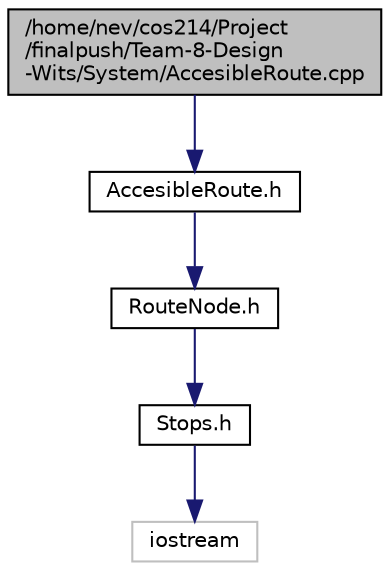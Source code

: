 digraph "/home/nev/cos214/Project/finalpush/Team-8-Design-Wits/System/AccesibleRoute.cpp"
{
 // LATEX_PDF_SIZE
  edge [fontname="Helvetica",fontsize="10",labelfontname="Helvetica",labelfontsize="10"];
  node [fontname="Helvetica",fontsize="10",shape=record];
  Node1 [label="/home/nev/cos214/Project\l/finalpush/Team-8-Design\l-Wits/System/AccesibleRoute.cpp",height=0.2,width=0.4,color="black", fillcolor="grey75", style="filled", fontcolor="black",tooltip="This is the AccesibleRoute class implementation file A subclass of RouteNode."];
  Node1 -> Node2 [color="midnightblue",fontsize="10",style="solid"];
  Node2 [label="AccesibleRoute.h",height=0.2,width=0.4,color="black", fillcolor="white", style="filled",URL="$AccesibleRoute_8h.html",tooltip="This is the AccesibleRoute class header file."];
  Node2 -> Node3 [color="midnightblue",fontsize="10",style="solid"];
  Node3 [label="RouteNode.h",height=0.2,width=0.4,color="black", fillcolor="white", style="filled",URL="$RouteNode_8h.html",tooltip="This file implements the RouteNode class."];
  Node3 -> Node4 [color="midnightblue",fontsize="10",style="solid"];
  Node4 [label="Stops.h",height=0.2,width=0.4,color="black", fillcolor="white", style="filled",URL="$Stops_8h.html",tooltip="This file implements the Stops class."];
  Node4 -> Node5 [color="midnightblue",fontsize="10",style="solid"];
  Node5 [label="iostream",height=0.2,width=0.4,color="grey75", fillcolor="white", style="filled",tooltip=" "];
}

